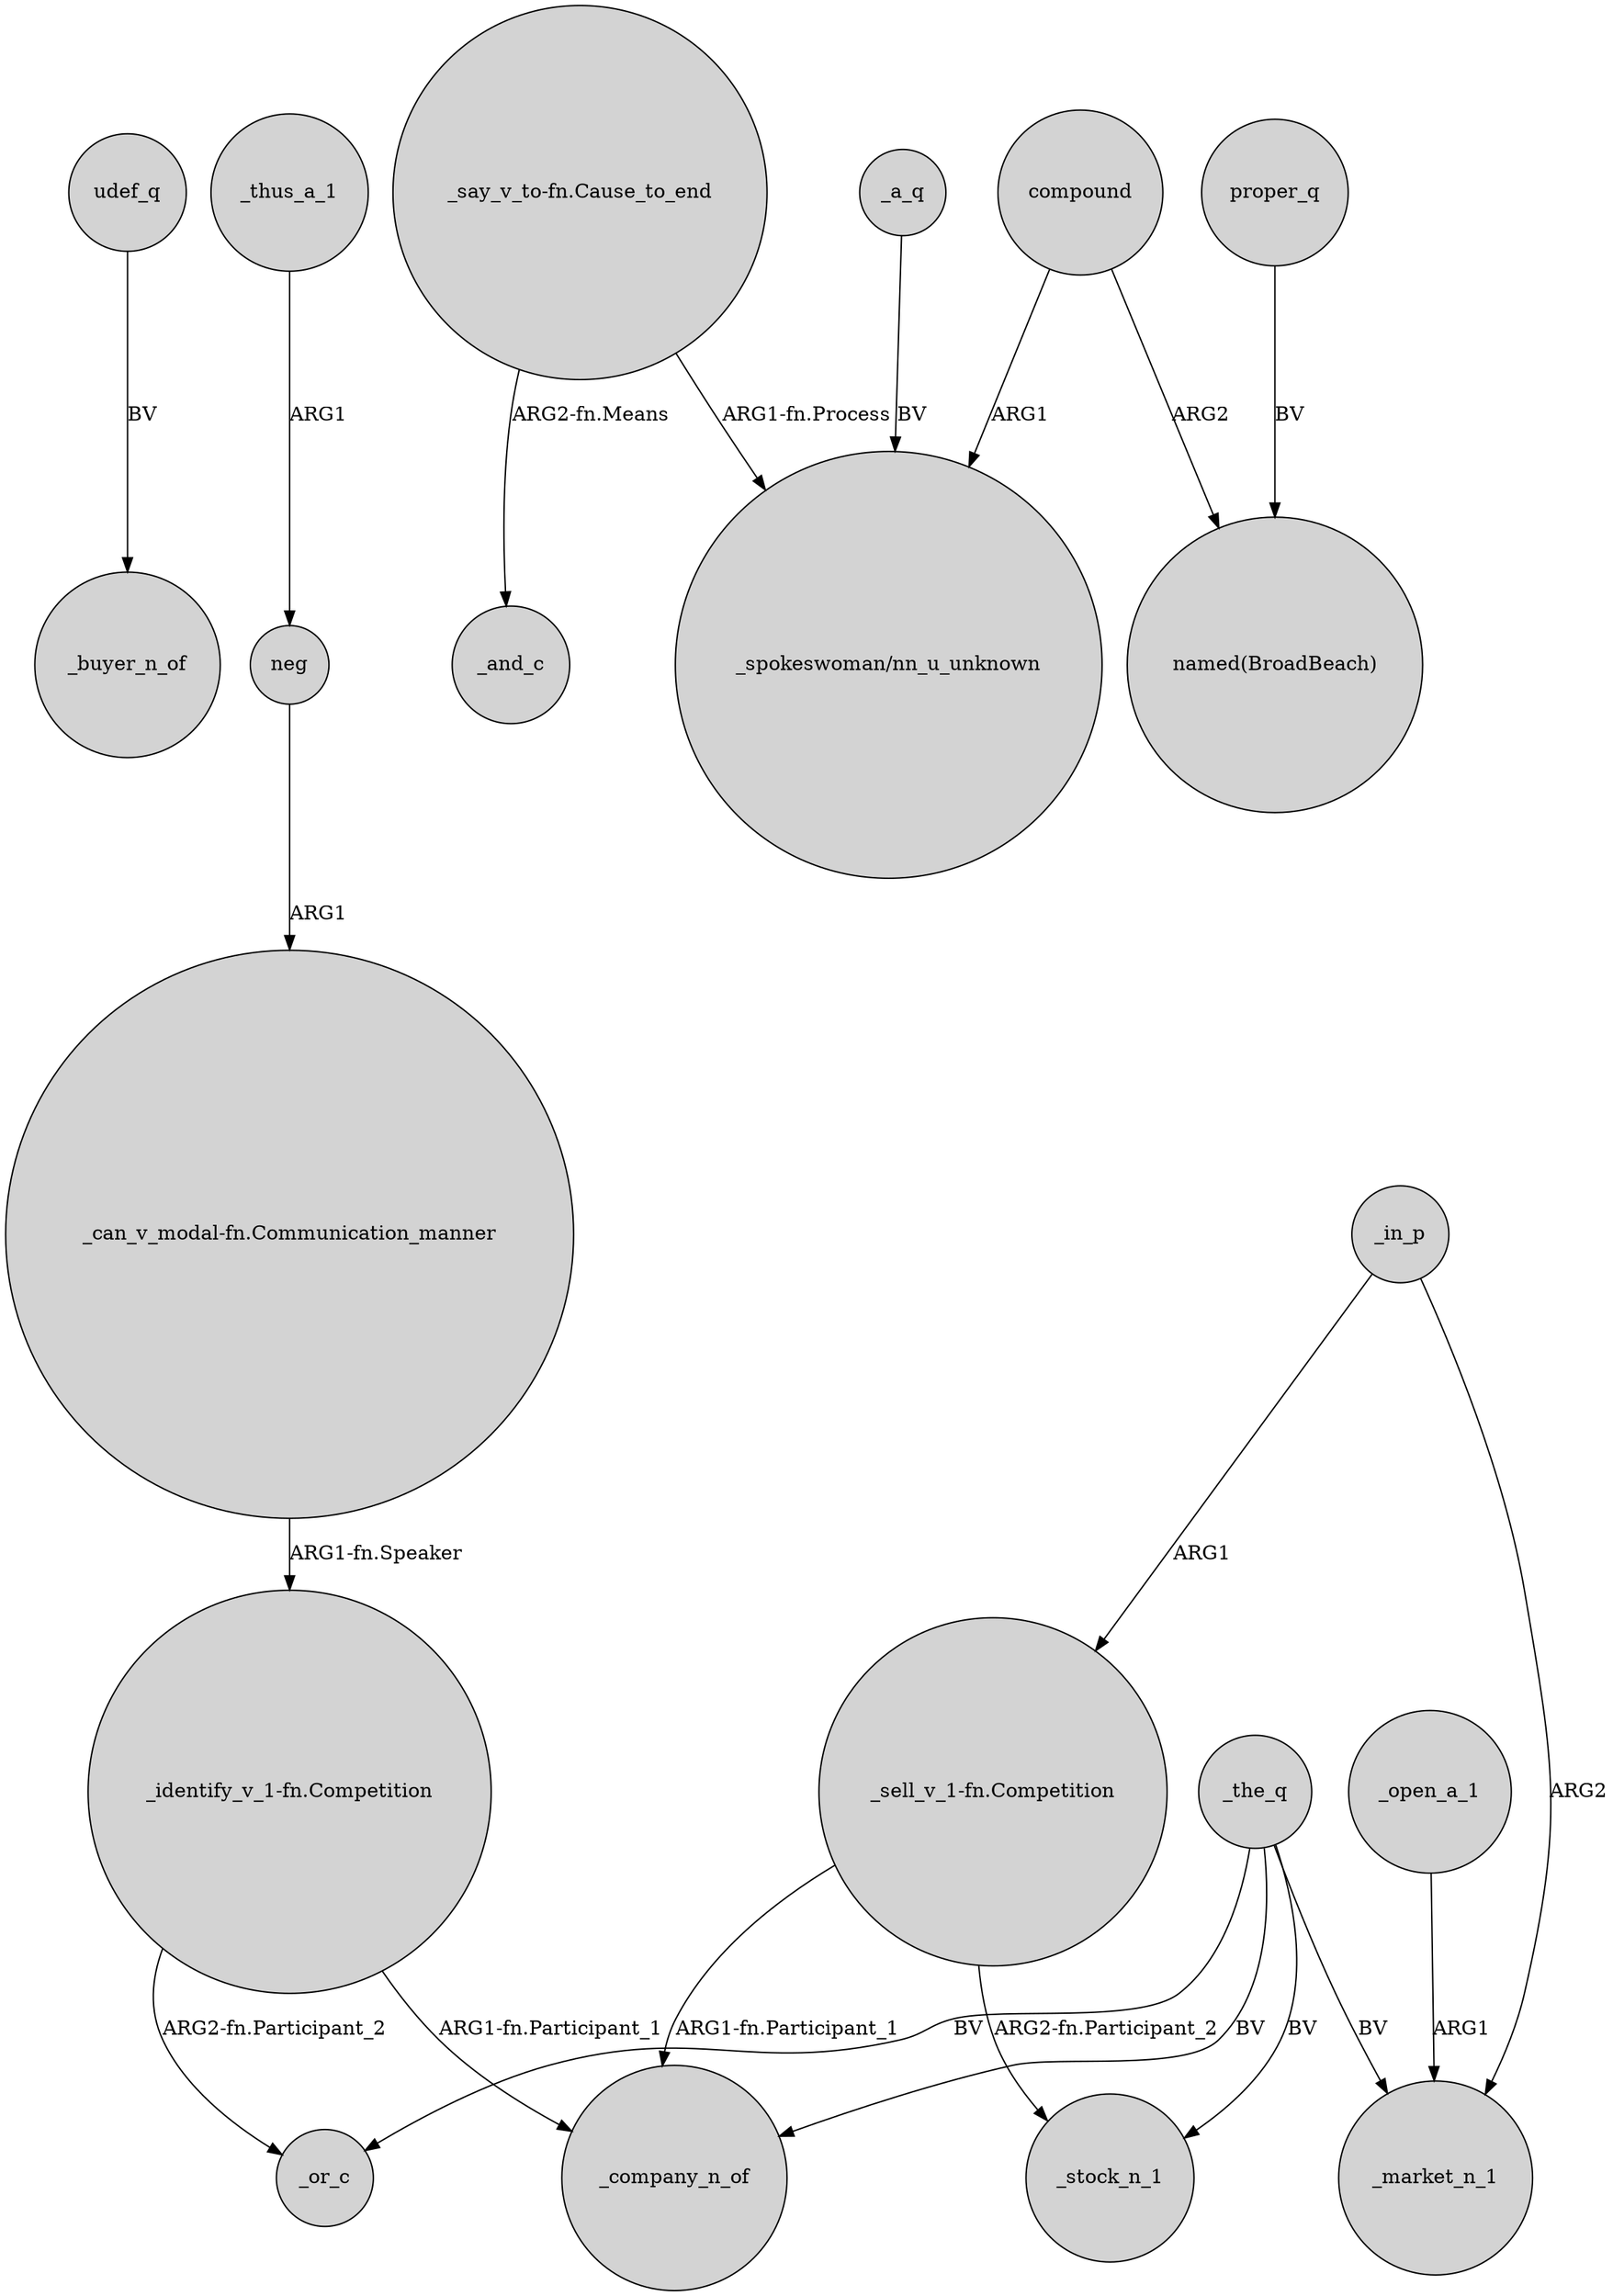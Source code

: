 digraph {
	node [shape=circle style=filled]
	udef_q -> _buyer_n_of [label=BV]
	"_identify_v_1-fn.Competition" -> _or_c [label="ARG2-fn.Participant_2"]
	"_say_v_to-fn.Cause_to_end" -> _and_c [label="ARG2-fn.Means"]
	_a_q -> "_spokeswoman/nn_u_unknown" [label=BV]
	_thus_a_1 -> neg [label=ARG1]
	"_sell_v_1-fn.Competition" -> _company_n_of [label="ARG1-fn.Participant_1"]
	neg -> "_can_v_modal-fn.Communication_manner" [label=ARG1]
	"_identify_v_1-fn.Competition" -> _company_n_of [label="ARG1-fn.Participant_1"]
	_open_a_1 -> _market_n_1 [label=ARG1]
	"_say_v_to-fn.Cause_to_end" -> "_spokeswoman/nn_u_unknown" [label="ARG1-fn.Process"]
	"_can_v_modal-fn.Communication_manner" -> "_identify_v_1-fn.Competition" [label="ARG1-fn.Speaker"]
	_the_q -> _market_n_1 [label=BV]
	proper_q -> "named(BroadBeach)" [label=BV]
	_the_q -> _stock_n_1 [label=BV]
	_in_p -> _market_n_1 [label=ARG2]
	_the_q -> _or_c [label=BV]
	compound -> "_spokeswoman/nn_u_unknown" [label=ARG1]
	compound -> "named(BroadBeach)" [label=ARG2]
	_in_p -> "_sell_v_1-fn.Competition" [label=ARG1]
	_the_q -> _company_n_of [label=BV]
	"_sell_v_1-fn.Competition" -> _stock_n_1 [label="ARG2-fn.Participant_2"]
}

